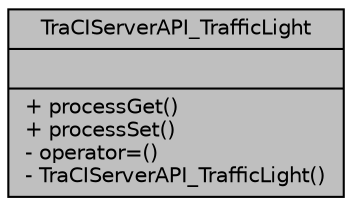 digraph "TraCIServerAPI_TrafficLight"
{
  edge [fontname="Helvetica",fontsize="10",labelfontname="Helvetica",labelfontsize="10"];
  node [fontname="Helvetica",fontsize="10",shape=record];
  Node1 [label="{TraCIServerAPI_TrafficLight\n||+ processGet()\l+ processSet()\l- operator=()\l- TraCIServerAPI_TrafficLight()\l}",height=0.2,width=0.4,color="black", fillcolor="grey75", style="filled", fontcolor="black"];
}
